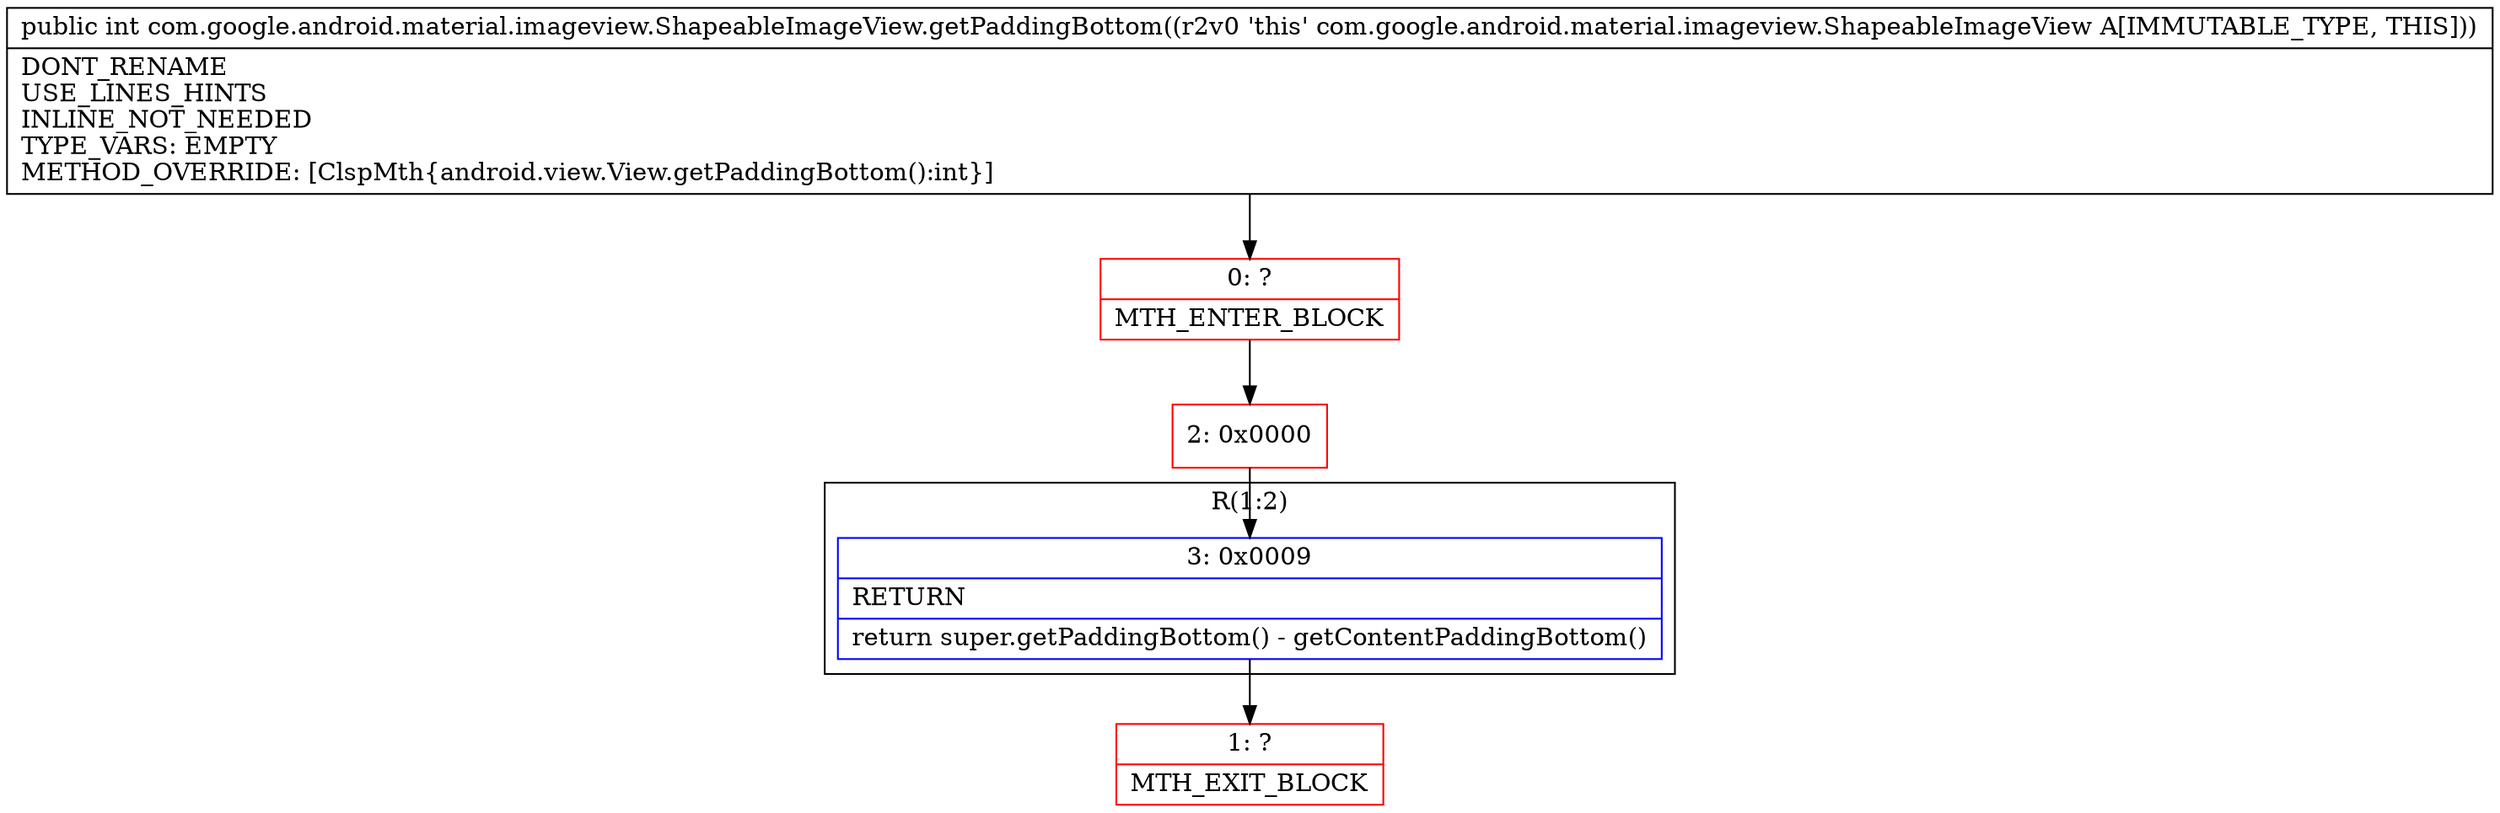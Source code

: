 digraph "CFG forcom.google.android.material.imageview.ShapeableImageView.getPaddingBottom()I" {
subgraph cluster_Region_1645194011 {
label = "R(1:2)";
node [shape=record,color=blue];
Node_3 [shape=record,label="{3\:\ 0x0009|RETURN\l|return super.getPaddingBottom() \- getContentPaddingBottom()\l}"];
}
Node_0 [shape=record,color=red,label="{0\:\ ?|MTH_ENTER_BLOCK\l}"];
Node_2 [shape=record,color=red,label="{2\:\ 0x0000}"];
Node_1 [shape=record,color=red,label="{1\:\ ?|MTH_EXIT_BLOCK\l}"];
MethodNode[shape=record,label="{public int com.google.android.material.imageview.ShapeableImageView.getPaddingBottom((r2v0 'this' com.google.android.material.imageview.ShapeableImageView A[IMMUTABLE_TYPE, THIS]))  | DONT_RENAME\lUSE_LINES_HINTS\lINLINE_NOT_NEEDED\lTYPE_VARS: EMPTY\lMETHOD_OVERRIDE: [ClspMth\{android.view.View.getPaddingBottom():int\}]\l}"];
MethodNode -> Node_0;Node_3 -> Node_1;
Node_0 -> Node_2;
Node_2 -> Node_3;
}

